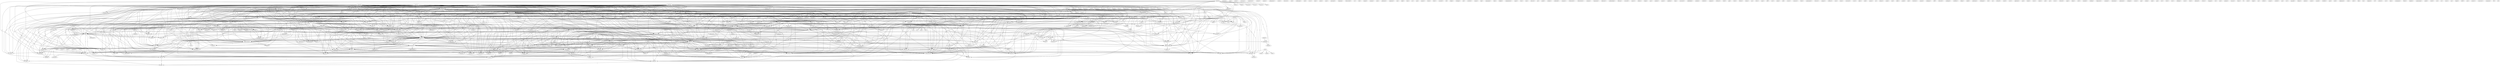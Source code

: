 digraph G {
  brief [ label="brief(1)" ];
  information [ label="information(28)" ];
  breast [ label="breast(29)" ];
  cancer [ label="cancer(76)" ];
  test [ label="test(9)" ];
  go [ label="go(2)" ];
  risk [ label="risk(5)" ];
  introduction [ label="introduction(1)" ];
  chemotherapy [ label="chemotherapy(3)" ];
  mammogram [ label="mammogram(2)" ];
  needs [ label="needs(1)" ];
  insurance [ label="insurance(1)" ];
  utero [ label="utero(1)" ];
  hicnet [ label="hicnet(3)" ];
  response [ label="response(2)" ];
  choose [ label="choose(3)" ];
  provides [ label="provides(9)" ];
  ability [ label="ability(1)" ];
  vaccine [ label="vaccine(1)" ];
  education [ label="education(10)" ];
  child [ label="child(9)" ];
  public [ label="public(1)" ];
  meet [ label="meet(1)" ];
  meeting [ label="meeting(1)" ];
  drug [ label="drug(14)" ];
  usage [ label="usage(2)" ];
  way [ label="way(2)" ];
  de [ label="de(1)" ];
  type [ label="type(1)" ];
  bulk [ label="bulk(1)" ];
  side [ label="side(5)" ];
  et [ label="et(2)" ];
  offers [ label="offers(2)" ];
  facilitate [ label="facilitate(1)" ];
  body [ label="body(3)" ];
  treat [ label="treat(2)" ];
  tests [ label="tests(1)" ];
  advice [ label="advice(3)" ];
  accompany [ label="accompany(1)" ];
  al [ label="al(3)" ];
  mother [ label="mother(2)" ];
  patient [ label="patient(14)" ];
  follow [ label="follow(2)" ];
  preparation [ label="preparation(1)" ];
  occur [ label="occur(1)" ];
  makes [ label="makes(1)" ];
  couple [ label="couple(1)" ];
  provide [ label="provide(1)" ];
  describes [ label="describes(11)" ];
  prevent [ label="prevent(1)" ];
  review [ label="review(1)" ];
  copy [ label="copy(1)" ];
  record [ label="record(1)" ];
  agreement [ label="agreement(3)" ];
  fact [ label="fact(4)" ];
  transmission [ label="transmission(10)" ];
  service [ label="service(4)" ];
  reports [ label="reports(1)" ];
  checklist [ label="checklist(1)" ];
  write [ label="write(2)" ];
  protein [ label="protein(1)" ];
  awareness [ label="awareness(1)" ];
  style [ label="style(2)" ];
  treatment [ label="treatment(21)" ];
  support [ label="support(2)" ];
  includes [ label="includes(8)" ];
  nutrition [ label="nutrition(5)" ];
  reproduction [ label="reproduction(1)" ];
  volume [ label="volume(14)" ];
  number [ label="number(14)" ];
  institute [ label="institute(7)" ];
  booklet [ label="booklet(28)" ];
  specialized [ label="specialized(1)" ];
  director [ label="director(1)" ];
  subfile [ label="subfile(1)" ];
  accelerate [ label="accelerate(1)" ];
  division [ label="division(1)" ];
  industry [ label="industry(1)" ];
  take [ label="take(1)" ];
  step [ label="step(2)" ];
  flow [ label="flow(1)" ];
  discovery [ label="discovery(1)" ];
  distribution [ label="distribution(2)" ];
  journal [ label="journal(6)" ];
  product [ label="product(2)" ];
  see [ label="see(1)" ];
  someone [ label="someone(1)" ];
  study [ label="study(4)" ];
  evidence [ label="evidence(3)" ];
  infection [ label="infection(12)" ];
  appeared [ label="appeared(1)" ];
  case [ label="case(4)" ];
  reported [ label="reported(1)" ];
  transfusion [ label="transfusion(2)" ];
  name [ label="name(1)" ];
  result [ label="result(2)" ];
  blood [ label="blood(1)" ];
  utility [ label="utility(1)" ];
  analysis [ label="analysis(1)" ];
  importance [ label="importance(7)" ];
  exams [ label="exams(1)" ];
  eat [ label="eat(1)" ];
  detect [ label="detect(2)" ];
  doctor [ label="doctor(3)" ];
  detection [ label="detection(7)" ];
  exam [ label="exam(2)" ];
  encourage [ label="encourage(1)" ];
  mammography [ label="mammography(9)" ];
  self [ label="self(16)" ];
  pathogenesis [ label="pathogenesis(1)" ];
  metodo [ label="metodo(1)" ];
  radiation [ label="radiation(4)" ];
  examines [ label="examines(1)" ];
  arise [ label="arise(1)" ];
  answer [ label="answer(1)" ];
  part [ label="part(3)" ];
  contains [ label="contains(4)" ];
  question [ label="question(1)" ];
  biopsy [ label="biopsy(1)" ];
  concise [ label="concise(1)" ];
  control [ label="control(6)" ];
  discusses [ label="discusses(6)" ];
  research [ label="research(9)" ];
  surgery [ label="surgery(5)" ];
  color [ label="color(1)" ];
  system [ label="system(4)" ];
  dietary [ label="dietary(1)" ];
  help [ label="help(7)" ];
  sibling [ label="sibling(1)" ];
  significance [ label="significance(1)" ];
  return [ label="return(1)" ];
  pain [ label="pain(2)" ];
  help [ label="help(3)" ];
  explains [ label="explains(6)" ];
  level [ label="level(1)" ];
  assist [ label="assist(2)" ];
  childhood [ label="childhood(1)" ];
  employment [ label="employment(1)" ];
  summarizes [ label="summarizes(1)" ];
  therapy [ label="therapy(5)" ];
  parent [ label="parent(2)" ];
  smoking [ label="smoking(3)" ];
  cessation [ label="cessation(2)" ];
  speaking [ label="speaking(1)" ];
  school [ label="school(4)" ];
  family [ label="family(5)" ];
  woman [ label="woman(1)" ];
  survivor [ label="survivor(1)" ];
  illness [ label="illness(1)" ];
  overview [ label="overview(3)" ];
  health [ label="health(18)" ];
  procedure [ label="procedure(2)" ];
  recurrence [ label="recurrence(1)" ];
  addresses [ label="addresses(3)" ];
  terminal [ label="terminal(1)" ];
  presents [ label="presents(3)" ];
  fotonovela [ label="fotonovela(1)" ];
  guide [ label="guide(8)" ];
  flyer [ label="flyer(2)" ];
  poster [ label="poster(2)" ];
  toda [ label="toda(1)" ];
  radioterapia [ label="radioterapia(1)" ];
  seek [ label="seek(1)" ];
  recurs [ label="recurs(1)" ];
  predictor [ label="predictor(1)" ];
  glaxo [ label="glaxo(1)" ];
  total [ label="total(5)" ];
  context [ label="context(1)" ];
  diet [ label="diet(2)" ];
  surgeon [ label="surgeon(13)" ];
  practice [ label="practice(1)" ];
  provided [ label="provided(1)" ];
  failed [ label="failed(1)" ];
  withdrew [ label="withdrew(1)" ];
  operating [ label="operating(1)" ];
  adheres [ label="adheres(1)" ];
  execution [ label="execution(1)" ];
  chose [ label="chose(1)" ];
  year [ label="year(5)" ];
  person [ label="person(5)" ];
  period [ label="period(2)" ];
  status [ label="status(1)" ];
  adhere [ label="adhere(1)" ];
  planning [ label="planning(1)" ];
  testing [ label="testing(4)" ];
  percent [ label="percent(13)" ];
  participant [ label="participant(1)" ];
  iga [ label="iga(1)" ];
  lack [ label="lack(1)" ];
  post [ label="post(3)" ];
  protect [ label="protect(1)" ];
  partum [ label="partum(3)" ];
  breastmilk [ label="breastmilk(6)" ];
  blot [ label="blot(1)" ];
  persistence [ label="persistence(1)" ];
  survived [ label="survived(1)" ];
  milk [ label="milk(4)" ];
  secretory [ label="secretory(1)" ];
  removal [ label="removal(1)" ];
  pauley [ label="pauley(1)" ];
  proxy [ label="proxy(1)" ];
  integration [ label="integration(1)" ];
  obtain [ label="obtain(2)" ];
  perform [ label="perform(2)" ];
  state [ label="state(1)" ];
  screening [ label="screening(1)" ];
  include [ label="include(1)" ];
  oncology [ label="oncology(3)" ];
  chart [ label="chart(1)" ];
  process [ label="process(2)" ];
  collaboration [ label="collaboration(6)" ];
  workstation [ label="workstation(2)" ];
  base [ label="base(1)" ];
  promotion [ label="promotion(2)" ];
  future [ label="future(2)" ];
  source [ label="source(1)" ];
  knowledge [ label="knowledge(3)" ];
  create [ label="create(1)" ];
  availability [ label="availability(1)" ];
  examination [ label="examination(7)" ];
  checkup [ label="checkup(1)" ];
  access [ label="access(2)" ];
  database [ label="database(5)" ];
  find [ label="find(1)" ];
  department [ label="department(2)" ];
  routine [ label="routine(1)" ];
  care [ label="care(6)" ];
  management [ label="management(2)" ];
  followed [ label="followed(1)" ];
  reason [ label="reason(1)" ];
  participate [ label="participate(1)" ];
  beginning [ label="beginning(1)" ];
  demonstrated [ label="demonstrated(1)" ];
  cut [ label="cut(1)" ];
  video [ label="video(1)" ];
  news [ label="news(4)" ];
  development [ label="development(4)" ];
  lead [ label="lead(1)" ];
  reduce [ label="reduce(1)" ];
  resistance [ label="resistance(3)" ];
  page [ label="page(14)" ];
  hopes [ label="hopes(1)" ];
  inc [ label="inc(7)" ];
  addition [ label="addition(2)" ];
  co [ label="co(1)" ];
  respond [ label="respond(1)" ];
  program [ label="program(1)" ];
  astra [ label="astra(1)" ];
  publication [ label="publication(1)" ];
  experience [ label="experience(1)" ];
  stay [ label="stay(1)" ];
  depth [ label="depth(1)" ];
  scolnick [ label="scolnick(4)" ];
  come [ label="come(1)" ];
  arranged [ label="arranged(1)" ];
  took [ label="took(1)" ];
  led [ label="led(1)" ];
  effort [ label="effort(1)" ];
  president [ label="president(2)" ];
  basis [ label="basis(1)" ];
  env [ label="env(1)" ];
  guia [ label="guia(1)" ];
  inquirer [ label="inquirer(1)" ];
  smoke [ label="smoke(1)" ];
  suggests [ label="suggests(2)" ];
  stop [ label="stop(1)" ];
  suggest [ label="suggest(1)" ];
  schedule [ label="schedule(1)" ];
  horton [ label="horton(1)" ];
  habito [ label="habito(1)" ];
  contacted [ label="contacted(1)" ];
  company [ label="company(2)" ];
  ask [ label="ask(3)" ];
  wb [ label="wb(2)" ];
  college [ label="college(1)" ];
  notification [ label="notification(2)" ];
  confidentiality [ label="confidentiality(1)" ];
  activity [ label="activity(1)" ];
  counseling [ label="counseling(1)" ];
  edward [ label="edward(1)" ];
  videotape [ label="videotape(1)" ];
  locate [ label="locate(1)" ];
  english [ label="english(2)" ];
  hospital [ label="hospital(6)" ];
  stat [ label="stat(2)" ];
  com [ label="com(2)" ];
  end [ label="end(1)" ];
  concludes [ label="concludes(1)" ];
  smoke [ label="smoke(1)" ];
  enzyme [ label="enzyme(1)" ];
  virus [ label="virus(1)" ];
  dept [ label="dept(1)" ];
  mamograma [ label="mamograma(1)" ];
  determine [ label="determine(1)" ];
  today [ label="today(1)" ];
  hodgkin [ label="hodgkin(2)" ];
  transplantation [ label="transplantation(1)" ];
  impact [ label="impact(1)" ];
  death [ label="death(2)" ];
  brain [ label="brain(1)" ];
  el [ label="el(7)" ];
  favor [ label="favor(1)" ];
  por [ label="por(2)" ];
  llame [ label="llame(1)" ];
  room [ label="room(1)" ];
  gathered [ label="gathered(1)" ];
  combination [ label="combination(4)" ];
  hasten [ label="hasten(1)" ];
  endorsement [ label="endorsement(1)" ];
  decide [ label="decide(1)" ];
  fight [ label="fight(1)" ];
  organization [ label="organization(1)" ];
  stage [ label="stage(1)" ];
  constitute [ label="constitute(1)" ];
  seleccion [ label="seleccion(1)" ];
  pol [ label="pol(1)" ];
  progression [ label="progression(1)" ];
  abate [ label="abate(1)" ];
  decline [ label="decline(1)" ];
  cell [ label="cell(2)" ];
  know [ label="know(5)" ];
  count [ label="count(2)" ];
  spread [ label="spread(1)" ];
  mastectomy [ label="mastectomy(2)" ];
  esterhay [ label="esterhay(1)" ];
  understand [ label="understand(1)" ];
  computer [ label="computer(1)" ];
  fax [ label="fax(2)" ];
  tpy [ label="tpy(2)" ];
  usa [ label="usa(2)" ];
  request [ label="request(1)" ];
  az [ label="az(1)" ];
  request [ label="request(1)" ];
  ax [ label="ax(1)" ];
  videocassette [ label="videocassette(1)" ];
  administration [ label="administration(1)" ];
  summary [ label="summary(1)" ];
  pap [ label="pap(10)" ];
  pamphlet [ label="pamphlet(8)" ];
  brochure [ label="brochure(8)" ];
  exercise [ label="exercise(1)" ];
  read [ label="read(1)" ];
  bilingual [ label="bilingual(2)" ];
  tells [ label="tells(3)" ];
  gives [ label="gives(3)" ];
  lumpectomy [ label="lumpectomy(1)" ];
  delivery [ label="delivery(1)" ];
  expense [ label="expense(1)" ];
  share [ label="share(3)" ];
  swap [ label="swap(1)" ];
  announced [ label="announced(1)" ];
  move [ label="move(2)" ];
  laboratory [ label="laboratory(1)" ];
  understanding [ label="understanding(1)" ];
  quit [ label="quit(1)" ];
  variety [ label="variety(1)" ];
  age [ label="age(3)" ];
  smoker [ label="smoker(1)" ];
  hiv [ label="hiv(41)" ];
  von [ label="von(2)" ];
  concentration [ label="concentration(1)" ];
  acknowledge [ label="acknowledge(1)" ];
  halt [ label="halt(1)" ];
  progress [ label="progress(1)" ];
  mark [ label="mark(1)" ];
  disease [ label="disease(7)" ];
  evolve [ label="evolve(1)" ];
  duty [ label="duty(1)" ];
  efficacy [ label="efficacy(1)" ];
  assay [ label="assay(3)" ];
  deficiency [ label="deficiency(1)" ];
  develop [ label="develop(2)" ];
  resulted [ label="resulted(1)" ];
  cooperation [ label="cooperation(1)" ];
  exposure [ label="exposure(2)" ];
  indicate [ label="indicate(1)" ];
  identified [ label="identified(1)" ];
  seemed [ label="seemed(1)" ];
  contracted [ label="contracted(1)" ];
  presence [ label="presence(2)" ];
  time [ label="time(3)" ];
  search [ label="search(1)" ];
  columnist [ label="columnist(1)" ];
  mutation [ label="mutation(1)" ];
  writes [ label="writes(2)" ];
  turn [ label="turn(1)" ];
  followup [ label="followup(1)" ];
  accounted [ label="accounted(1)" ];
  marrow [ label="marrow(1)" ];
  igm [ label="igm(6)" ];
  address [ label="address(1)" ];
  change [ label="change(1)" ];
  rwanda [ label="rwanda(1)" ];
  lists [ label="lists(2)" ];
  tobacco [ label="tobacco(1)" ];
  targets [ label="targets(2)" ];
  facility [ label="facility(3)" ];
  quality [ label="quality(2)" ];
  coverage [ label="coverage(1)" ];
  diagnosis [ label="diagnosis(4)" ];
  gina [ label="gina(1)" ];
  guidance [ label="guidance(1)" ];
  grant [ label="grant(1)" ];
  project [ label="project(1)" ];
  relation [ label="relation(1)" ];
  present [ label="present(2)" ];
  image [ label="image(1)" ];
  ingelheim [ label="ingelheim(1)" ];
  discuss [ label="discuss(1)" ];
  thing [ label="thing(1)" ];
  association [ label="association(2)" ];
  philadelphia [ label="philadelphia(1)" ];
  myeloma [ label="myeloma(1)" ];
  minute [ label="minute(2)" ];
  handbook [ label="handbook(1)" ];
  magazine [ label="magazine(1)" ];
  baltimore [ label="baltimore(1)" ];
  daniel [ label="daniel(1)" ];
  park [ label="park(1)" ];
  violate [ label="violate(1)" ];
  lifetime [ label="lifetime(2)" ];
  rahway [ label="rahway(1)" ];
  officer [ label="officer(2)" ];
  book [ label="book(3)" ];
  con [ label="con(1)" ];
  dr [ label="dr(4)" ];
  allows [ label="allows(1)" ];
  mujer [ label="mujer(1)" ];
  staff [ label="staff(1)" ];
  overt [ label="overt(1)" ];
  merck [ label="merck(5)" ];
  spoke [ label="spoke(1)" ];
  advocacy [ label="advocacy(1)" ];
  means [ label="means(1)" ];
  wall [ label="wall(1)" ];
  venture [ label="venture(1)" ];
  commerce [ label="commerce(1)" ];
  kolata [ label="kolata(1)" ];
  questionnaire [ label="questionnaire(1)" ];
  francisco [ label="francisco(1)" ];
  category [ label="category(1)" ];
  california [ label="california(1)" ];
  story [ label="story(1)" ];
  larynx [ label="larynx(1)" ];
  convention [ label="convention(2)" ];
  course [ label="course(1)" ];
  pfizer [ label="pfizer(1)" ];
  salud [ label="salud(1)" ];
  md [ label="md(1)" ];
  university [ label="university(3)" ];
  january [ label="january(1)" ];
  air [ label="air(1)" ];
  absence [ label="absence(1)" ];
  kit [ label="kit(4)" ];
  melanoma [ label="melanoma(2)" ];
  syntex [ label="syntex(1)" ];
  participation [ label="participation(1)" ];
  un [ label="un(3)" ];
  especialista [ label="especialista(1)" ];
  informacion [ label="informacion(1)" ];
  reyn [ label="reyn(2)" ];
  safety [ label="safety(1)" ];
  experiences [ label="experiences(1)" ];
  glossary [ label="glossary(1)" ];
  attendance [ label="attendance(1)" ];
  user [ label="user(3)" ];
  contact [ label="contact(1)" ];
  prueba [ label="prueba(2)" ];
  helps [ label="helps(1)" ];
  john [ label="john(2)" ];
  foundation [ label="foundation(1)" ];
  genome [ label="genome(1)" ];
  esophagus [ label="esophagus(1)" ];
  stuff [ label="stuff(1)" ];
  dartmouth [ label="dartmouth(1)" ];
  states [ label="states(2)" ];
  undergone [ label="undergone(1)" ];
  colon [ label="colon(2)" ];
  guia [ label="guia(1)" ];
  smithkline [ label="smithkline(1)" ];
  allergy [ label="allergy(1)" ];
  rashad [ label="rashad(1)" ];
  petersburg [ label="petersburg(1)" ];
  boehringer [ label="boehringer(1)" ];
  skin [ label="skin(1)" ];
  rm [ label="rm(1)" ];
  advanced [ label="advanced(1)" ];
  animal [ label="animal(1)" ];
  cervix [ label="cervix(1)" ];
  application [ label="application(1)" ];
  pont [ label="pont(1)" ];
  cdc [ label="cdc(2)" ];
  branch [ label="branch(1)" ];
  nature [ label="nature(1)" ];
  subject [ label="subject(1)" ];
  york [ label="york(1)" ];
  recovery [ label="recovery(1)" ];
  expect [ label="expect(2)" ];
  que [ label="que(1)" ];
  serves [ label="serves(1)" ];
  hitchcock [ label="hitchcock(1)" ];
  sigma [ label="sigma(1)" ];
  kidney [ label="kidney(1)" ];
  cuello [ label="cuello(1)" ];
  maryland [ label="maryland(1)" ];
  building [ label="building(1)" ];
  diagnosticar [ label="diagnosticar(1)" ];
  oncologist [ label="oncologist(1)" ];
  hematology [ label="hematology(1)" ];
  polymerase [ label="polymerase(1)" ];
  center [ label="center(3)" ];
  lung [ label="lung(2)" ];
  exchange [ label="exchange(1)" ];
  reaction [ label="reaction(1)" ];
  gag [ label="gag(1)" ];
  nothing [ label="nothing(1)" ];
  sophistication [ label="sophistication(1)" ];
  azt [ label="azt(6)" ];
  placebo [ label="placebo(1)" ];
  report [ label="report(2)" ];
  saber [ label="saber(1)" ];
  jane [ label="jane(1)" ];
  text [ label="text(1)" ];
  day [ label="day(2)" ];
  sought [ label="sought(1)" ];
  chain [ label="chain(1)" ];
  month [ label="month(1)" ];
  lancet [ label="lancet(3)" ];
  iga [ label="iga(3)" ];
  office [ label="office(1)" ];
  robert [ label="robert(1)" ];
  testis [ label="testis(1)" ];
  challenge [ label="challenge(1)" ];
  contra [ label="contra(1)" ];
  bitnet [ label="bitnet(1)" ];
  addressed [ label="addressed(1)" ];
  informs [ label="informs(1)" ];
  cancerlit [ label="cancerlit(2)" ];
  language [ label="language(1)" ];
  vhs [ label="vhs(1)" ];
  inter [ label="inter(1)" ];
  paciente [ label="paciente(1)" ];
  resource [ label="resource(1)" ];
  library [ label="library(1)" ];
  fl [ label="fl(1)" ];
  street [ label="street(2)" ];
  hagalo [ label="hagalo(1)" ];
  use [ label="use(1)" ];
  medline [ label="medline(1)" ];
  concept [ label="concept(1)" ];
  cookbook [ label="cookbook(1)" ];
  chid [ label="chid(3)" ];
  check [ label="check(1)" ];
  newsletter [ label="newsletter(14)" ];
  non [ label="non(1)" ];
  nevi [ label="nevi(1)" ];
  series [ label="series(3)" ];
  copyright [ label="copyright(1)" ];
  lebanon [ label="lebanon(1)" ];
  april [ label="april(3)" ];
  phylicia [ label="phylicia(1)" ];
  rectum [ label="rectum(1)" ];
  society [ label="society(1)" ];
  prevention [ label="prevention(5)" ];
  van [ label="van(2)" ];
  asuacad [ label="asuacad(1)" ];
  identifies [ label="identifies(1)" ];
  para [ label="para(4)" ];
  roche [ label="roche(1)" ];
  bone [ label="bone(2)" ];
  philippe [ label="philippe(1)" ];
  explanation [ label="explanation(4)" ];
  works [ label="works(1)" ];
  amfar [ label="amfar(1)" ];
  bldg [ label="bldg(1)" ];
  hoy [ label="hoy(1)" ];
  emphasis [ label="emphasis(4)" ];
  vol [ label="vol(5)" ];
  medicine [ label="medicine(1)" ];
  save [ label="save(1)" ];
  dejar [ label="dejar(1)" ];
  investigation [ label="investigation(1)" ];
  fidonet [ label="fidonet(1)" ];
  clearinghouse [ label="clearinghouse(2)" ];
  kingdom [ label="kingdom(1)" ];
  spanish [ label="spanish(2)" ];
  quimioterapia [ label="quimioterapia(1)" ];
  packet [ label="packet(1)" ];
  richard [ label="richard(1)" ];
  cost [ label="cost(1)" ];
  april [ label="april(3)" ];
  act [ label="act(1)" ];
  uterus [ label="uterus(1)" ];
  san [ label="san(1)" ];
  igg [ label="igg(3)" ];
  hagase [ label="hagase(2)" ];
  dodell [ label="dodell(1)" ];
  june [ label="june(1)" ];
  amateur [ label="amateur(1)" ];
  commission [ label="commission(1)" ];
  respuestas [ label="respuestas(1)" ];
  life [ label="life(1)" ];
  cd [ label="cd(3)" ];
  brief -> information [ label="2" ];
  brief -> breast [ label="1" ];
  brief -> cancer [ label="2" ];
  brief -> test [ label="1" ];
  brief -> go [ label="1" ];
  brief -> risk [ label="1" ];
  brief -> introduction [ label="1" ];
  brief -> chemotherapy [ label="1" ];
  brief -> mammogram [ label="1" ];
  brief -> needs [ label="1" ];
  hicnet -> response [ label="1" ];
  hicnet -> choose [ label="1" ];
  hicnet -> provides [ label="1" ];
  hicnet -> ability [ label="1" ];
  hicnet -> vaccine [ label="1" ];
  hicnet -> education [ label="1" ];
  hicnet -> child [ label="1" ];
  hicnet -> public [ label="1" ];
  hicnet -> meet [ label="1" ];
  hicnet -> information [ label="2" ];
  hicnet -> meeting [ label="1" ];
  hicnet -> drug [ label="1" ];
  hicnet -> usage [ label="1" ];
  hicnet -> breast [ label="1" ];
  hicnet -> way [ label="1" ];
  hicnet -> de [ label="1" ];
  hicnet -> type [ label="1" ];
  hicnet -> bulk [ label="1" ];
  hicnet -> side [ label="2" ];
  hicnet -> et [ label="2" ];
  hicnet -> offers [ label="1" ];
  hicnet -> facilitate [ label="1" ];
  hicnet -> body [ label="1" ];
  hicnet -> treat [ label="1" ];
  hicnet -> tests [ label="1" ];
  hicnet -> advice [ label="1" ];
  hicnet -> accompany [ label="1" ];
  hicnet -> cancer [ label="3" ];
  hicnet -> al [ label="2" ];
  hicnet -> mother [ label="1" ];
  hicnet -> patient [ label="1" ];
  hicnet -> follow [ label="1" ];
  hicnet -> preparation [ label="1" ];
  hicnet -> occur [ label="1" ];
  hicnet -> makes [ label="1" ];
  hicnet -> couple [ label="1" ];
  hicnet -> provide [ label="1" ];
  hicnet -> describes [ label="1" ];
  hicnet -> prevent [ label="1" ];
  hicnet -> review [ label="1" ];
  hicnet -> copy [ label="1" ];
  hicnet -> record [ label="1" ];
  hicnet -> agreement [ label="1" ];
  hicnet -> fact [ label="1" ];
  hicnet -> transmission [ label="1" ];
  hicnet -> service [ label="1" ];
  hicnet -> reports [ label="1" ];
  hicnet -> checklist [ label="1" ];
  hicnet -> write [ label="1" ];
  style -> treatment [ label="1" ];
  style -> information [ label="1" ];
  style -> support [ label="1" ];
  style -> includes [ label="1" ];
  style -> cancer [ label="1" ];
  style -> nutrition [ label="1" ];
  style -> provide [ label="1" ];
  volume -> response [ label="1" ];
  volume -> choose [ label="1" ];
  volume -> provides [ label="1" ];
  volume -> ability [ label="1" ];
  volume -> vaccine [ label="1" ];
  volume -> education [ label="1" ];
  volume -> child [ label="1" ];
  volume -> public [ label="1" ];
  volume -> meet [ label="1" ];
  volume -> information [ label="2" ];
  volume -> meeting [ label="1" ];
  volume -> drug [ label="1" ];
  volume -> usage [ label="1" ];
  volume -> breast [ label="1" ];
  volume -> way [ label="1" ];
  volume -> de [ label="1" ];
  volume -> type [ label="1" ];
  volume -> bulk [ label="1" ];
  volume -> side [ label="2" ];
  volume -> et [ label="2" ];
  volume -> offers [ label="1" ];
  volume -> facilitate [ label="1" ];
  volume -> body [ label="1" ];
  volume -> treat [ label="1" ];
  volume -> tests [ label="1" ];
  volume -> advice [ label="1" ];
  volume -> accompany [ label="1" ];
  volume -> cancer [ label="3" ];
  volume -> al [ label="2" ];
  volume -> mother [ label="1" ];
  volume -> patient [ label="1" ];
  volume -> follow [ label="1" ];
  volume -> preparation [ label="1" ];
  volume -> occur [ label="1" ];
  volume -> makes [ label="1" ];
  volume -> couple [ label="1" ];
  volume -> provide [ label="1" ];
  volume -> describes [ label="1" ];
  volume -> prevent [ label="1" ];
  volume -> review [ label="1" ];
  volume -> copy [ label="1" ];
  volume -> record [ label="1" ];
  volume -> agreement [ label="1" ];
  volume -> fact [ label="1" ];
  volume -> transmission [ label="1" ];
  volume -> service [ label="1" ];
  volume -> reports [ label="1" ];
  volume -> checklist [ label="1" ];
  volume -> write [ label="1" ];
  number -> response [ label="1" ];
  number -> choose [ label="1" ];
  number -> provides [ label="1" ];
  number -> ability [ label="1" ];
  number -> vaccine [ label="1" ];
  number -> education [ label="1" ];
  number -> child [ label="1" ];
  number -> public [ label="1" ];
  number -> meet [ label="1" ];
  number -> information [ label="2" ];
  number -> meeting [ label="1" ];
  number -> drug [ label="1" ];
  number -> usage [ label="1" ];
  number -> breast [ label="1" ];
  number -> way [ label="1" ];
  number -> de [ label="1" ];
  number -> type [ label="1" ];
  number -> bulk [ label="1" ];
  number -> side [ label="2" ];
  number -> et [ label="2" ];
  number -> offers [ label="1" ];
  number -> facilitate [ label="1" ];
  number -> body [ label="1" ];
  number -> treat [ label="1" ];
  number -> tests [ label="1" ];
  number -> advice [ label="1" ];
  number -> accompany [ label="1" ];
  number -> cancer [ label="3" ];
  number -> al [ label="2" ];
  number -> mother [ label="1" ];
  number -> patient [ label="1" ];
  number -> follow [ label="1" ];
  number -> preparation [ label="1" ];
  number -> occur [ label="1" ];
  number -> makes [ label="1" ];
  number -> couple [ label="1" ];
  number -> provide [ label="1" ];
  number -> describes [ label="1" ];
  number -> prevent [ label="1" ];
  number -> review [ label="1" ];
  number -> copy [ label="1" ];
  number -> record [ label="1" ];
  number -> agreement [ label="1" ];
  number -> fact [ label="1" ];
  number -> transmission [ label="1" ];
  number -> service [ label="1" ];
  number -> reports [ label="1" ];
  number -> checklist [ label="1" ];
  number -> write [ label="1" ];
  institute -> booklet [ label="1" ];
  institute -> specialized [ label="1" ];
  institute -> director [ label="1" ];
  institute -> subfile [ label="1" ];
  institute -> accelerate [ label="1" ];
  institute -> information [ label="1" ];
  institute -> division [ label="1" ];
  institute -> industry [ label="1" ];
  institute -> take [ label="1" ];
  institute -> step [ label="1" ];
  institute -> flow [ label="1" ];
  institute -> discovery [ label="1" ];
  institute -> describes [ label="1" ];
  institute -> distribution [ label="2" ];
  institute -> journal [ label="1" ];
  institute -> fact [ label="2" ];
  institute -> service [ label="1" ];
  institute -> product [ label="1" ];
  institute -> see [ label="1" ];
  study -> evidence [ label="1" ];
  study -> treatment [ label="1" ];
  study -> infection [ label="1" ];
  study -> appeared [ label="1" ];
  study -> patient [ label="2" ];
  study -> case [ label="2" ];
  study -> reported [ label="1" ];
  study -> transfusion [ label="1" ];
  study -> name [ label="1" ];
  study -> result [ label="1" ];
  study -> blood [ label="1" ];
  study -> utility [ label="1" ];
  importance -> exams [ label="1" ];
  importance -> treatment [ label="1" ];
  importance -> eat [ label="1" ];
  importance -> child [ label="1" ];
  importance -> detect [ label="1" ];
  importance -> breast [ label="5" ];
  importance -> side [ label="1" ];
  importance -> doctor [ label="2" ];
  importance -> cancer [ label="6" ];
  importance -> test [ label="1" ];
  importance -> nutrition [ label="1" ];
  importance -> detection [ label="3" ];
  importance -> exam [ label="1" ];
  importance -> encourage [ label="1" ];
  importance -> mammography [ label="1" ];
  importance -> self [ label="2" ];
  booklet -> specialized [ label="1" ];
  booklet -> provides [ label="1" ];
  booklet -> radiation [ label="2" ];
  booklet -> examines [ label="1" ];
  booklet -> arise [ label="1" ];
  booklet -> treatment [ label="4" ];
  booklet -> answer [ label="1" ];
  booklet -> eat [ label="1" ];
  booklet -> child [ label="3" ];
  booklet -> detect [ label="1" ];
  booklet -> part [ label="1" ];
  booklet -> public [ label="1" ];
  booklet -> contains [ label="1" ];
  booklet -> information [ label="3" ];
  booklet -> breast [ label="3" ];
  booklet -> question [ label="1" ];
  booklet -> biopsy [ label="2" ];
  booklet -> side [ label="2" ];
  booklet -> concise [ label="1" ];
  booklet -> control [ label="1" ];
  booklet -> discusses [ label="3" ];
  booklet -> research [ label="1" ];
  booklet -> doctor [ label="1" ];
  booklet -> surgery [ label="2" ];
  booklet -> color [ label="2" ];
  booklet -> system [ label="1" ];
  booklet -> tests [ label="1" ];
  booklet -> dietary [ label="1" ];
  booklet -> support [ label="1" ];
  booklet -> help [ label="2" ];
  booklet -> sibling [ label="1" ];
  booklet -> includes [ label="1" ];
  booklet -> significance [ label="1" ];
  booklet -> cancer [ label="10" ];
  booklet -> test [ label="1" ];
  booklet -> return [ label="1" ];
  booklet -> pain [ label="1" ];
  booklet -> nutrition [ label="2" ];
  booklet -> patient [ label="1" ];
  booklet -> help [ label="2" ];
  booklet -> explains [ label="2" ];
  booklet -> level [ label="1" ];
  booklet -> exam [ label="1" ];
  booklet -> provide [ label="1" ];
  booklet -> describes [ label="1" ];
  booklet -> assist [ label="1" ];
  booklet -> encourage [ label="1" ];
  booklet -> chemotherapy [ label="1" ];
  booklet -> childhood [ label="1" ];
  booklet -> employment [ label="1" ];
  booklet -> summarizes [ label="1" ];
  booklet -> journal [ label="1" ];
  booklet -> therapy [ label="2" ];
  booklet -> parent [ label="2" ];
  booklet -> smoking [ label="2" ];
  booklet -> mammography [ label="1" ];
  booklet -> cessation [ label="2" ];
  booklet -> speaking [ label="2" ];
  booklet -> self [ label="3" ];
  booklet -> school [ label="1" ];
  booklet -> family [ label="1" ];
  booklet -> woman [ label="1" ];
  booklet -> service [ label="1" ];
  booklet -> write [ label="1" ];
  booklet -> survivor [ label="1" ];
  booklet -> illness [ label="1" ];
  booklet -> overview [ label="2" ];
  booklet -> health [ label="1" ];
  booklet -> product [ label="1" ];
  booklet -> procedure [ label="1" ];
  booklet -> recurrence [ label="1" ];
  booklet -> addresses [ label="5" ];
  booklet -> needs [ label="1" ];
  booklet -> terminal [ label="1" ];
  booklet -> presents [ label="2" ];
  guide -> flyer [ label="1" ];
  guide -> mammography [ label="1" ];
  guide -> poster [ label="1" ];
  response -> child [ label="1" ];
  response -> de [ label="1" ];
  response -> type [ label="1" ];
  response -> infection [ label="1" ];
  response -> et [ label="1" ];
  response -> body [ label="1" ];
  response -> al [ label="1" ];
  response -> mother [ label="1" ];
  response -> prevent [ label="1" ];
  response -> transmission [ label="1" ];
  response -> write [ label="1" ];
  response -> predictor [ label="1" ];
  choose -> drug [ label="1" ];
  choose -> way [ label="1" ];
  choose -> total [ label="2" ];
  choose -> context [ label="2" ];
  choose -> diet [ label="2" ];
  choose -> health [ label="2" ];
  surgeon -> practice [ label="1" ];
  surgeon -> provided [ label="2" ];
  surgeon -> failed [ label="1" ];
  surgeon -> infection [ label="3" ];
  surgeon -> et [ label="2" ];
  surgeon -> control [ label="3" ];
  surgeon -> withdrew [ label="1" ];
  surgeon -> operating [ label="2" ];
  surgeon -> adheres [ label="2" ];
  surgeon -> execution [ label="1" ];
  surgeon -> chose [ label="1" ];
  surgeon -> year [ label="1" ];
  surgeon -> al [ label="2" ];
  surgeon -> patient [ label="3" ];
  surgeon -> person [ label="1" ];
  surgeon -> period [ label="1" ];
  surgeon -> status [ label="1" ];
  surgeon -> adhere [ label="1" ];
  surgeon -> planning [ label="1" ];
  surgeon -> testing [ label="1" ];
  surgeon -> percent [ label="1" ];
  surgeon -> write [ label="2" ];
  surgeon -> participant [ label="1" ];
  iga -> lack [ label="1" ];
  iga -> post [ label="1" ];
  iga -> protect [ label="1" ];
  iga -> infection [ label="1" ];
  iga -> partum [ label="1" ];
  iga -> breastmilk [ label="2" ];
  iga -> blot [ label="1" ];
  iga -> persistence [ label="1" ];
  iga -> survived [ label="1" ];
  iga -> risk [ label="1" ];
  iga -> transmission [ label="1" ];
  iga -> percent [ label="1" ];
  iga -> milk [ label="1" ];
  iga -> secretory [ label="1" ];
  iga -> removal [ label="1" ];
  provides -> education [ label="1" ];
  provides -> integration [ label="1" ];
  provides -> obtain [ label="1" ];
  provides -> perform [ label="1" ];
  provides -> information [ label="4" ];
  provides -> breast [ label="1" ];
  provides -> way [ label="1" ];
  provides -> system [ label="1" ];
  provides -> tests [ label="1" ];
  provides -> state [ label="1" ];
  provides -> dietary [ label="1" ];
  provides -> screening [ label="1" ];
  provides -> include [ label="1" ];
  provides -> cancer [ label="3" ];
  provides -> oncology [ label="1" ];
  provides -> patient [ label="1" ];
  provides -> follow [ label="1" ];
  provides -> chart [ label="1" ];
  provides -> occur [ label="1" ];
  provides -> process [ label="1" ];
  provides -> collaboration [ label="1" ];
  provides -> describes [ label="1" ];
  provides -> assist [ label="1" ];
  provides -> workstation [ label="1" ];
  provides -> base [ label="1" ];
  provides -> introduction [ label="1" ];
  provides -> chemotherapy [ label="1" ];
  provides -> journal [ label="1" ];
  provides -> promotion [ label="1" ];
  provides -> future [ label="1" ];
  provides -> mammography [ label="1" ];
  provides -> record [ label="1" ];
  provides -> self [ label="2" ];
  provides -> source [ label="1" ];
  provides -> knowledge [ label="1" ];
  provides -> reports [ label="1" ];
  provides -> checklist [ label="1" ];
  provides -> overview [ label="2" ];
  provides -> health [ label="1" ];
  provides -> create [ label="1" ];
  provides -> product [ label="1" ];
  provides -> availability [ label="1" ];
  provides -> examination [ label="2" ];
  provides -> checkup [ label="1" ];
  provides -> access [ label="1" ];
  provides -> database [ label="1" ];
  provides -> find [ label="1" ];
  department -> routine [ label="1" ];
  department -> advice [ label="1" ];
  department -> care [ label="1" ];
  department -> management [ label="1" ];
  department -> followed [ label="1" ];
  department -> reason [ label="1" ];
  department -> testing [ label="1" ];
  radiation -> treatment [ label="1" ];
  radiation -> cancer [ label="1" ];
  radiation -> process [ label="1" ];
  news -> development [ label="1" ];
  news -> public [ label="1" ];
  news -> lead [ label="1" ];
  news -> information [ label="1" ];
  news -> drug [ label="1" ];
  news -> reduce [ label="1" ];
  news -> resistance [ label="1" ];
  news -> makes [ label="1" ];
  news -> collaboration [ label="1" ];
  news -> page [ label="1" ];
  news -> service [ label="1" ];
  news -> hopes [ label="1" ];
  inc -> distribution [ label="2" ];
  inc -> fact [ label="2" ];
  inc -> addition [ label="4" ];
  inc -> co [ label="4" ];
  scolnick -> come [ label="1" ];
  scolnick -> meet [ label="1" ];
  scolnick -> meeting [ label="1" ];
  scolnick -> drug [ label="1" ];
  scolnick -> way [ label="1" ];
  scolnick -> facilitate [ label="1" ];
  scolnick -> year [ label="1" ];
  scolnick -> arranged [ label="1" ];
  scolnick -> couple [ label="1" ];
  scolnick -> took [ label="1" ];
  scolnick -> collaboration [ label="1" ];
  scolnick -> review [ label="1" ];
  scolnick -> led [ label="1" ];
  scolnick -> agreement [ label="1" ];
  scolnick -> effort [ label="1" ];
  scolnick -> president [ label="2" ];
  scolnick -> co [ label="1" ];
  smoke -> suggests [ label="1" ];
  smoke -> help [ label="1" ];
  smoke -> help [ label="1" ];
  smoke -> stop [ label="1" ];
  evidence -> failed [ label="1" ];
  evidence -> infection [ label="1" ];
  evidence -> control [ label="1" ];
  evidence -> chose [ label="1" ];
  evidence -> patient [ label="1" ];
  evidence -> person [ label="1" ];
  evidence -> adhere [ label="1" ];
  evidence -> suggest [ label="1" ];
  evidence -> transmission [ label="1" ];
  evidence -> percent [ label="1" ];
  flyer -> cancer [ label="1" ];
  flyer -> introduction [ label="1" ];
  flyer -> chemotherapy [ label="1" ];
  flyer -> mammography [ label="1" ];
  exams -> doctor [ label="2" ];
  exams -> schedule [ label="1" ];
  exams -> self [ label="2" ];
  development -> reduce [ label="1" ];
  development -> company [ label="2" ];
  development -> resistance [ label="1" ];
  development -> addition [ label="1" ];
  development -> co [ label="1" ];
  treatment -> eat [ label="1" ];
  treatment -> child [ label="1" ];
  treatment -> infection [ label="1" ];
  treatment -> ask [ label="1" ];
  treatment -> doctor [ label="1" ];
  treatment -> appeared [ label="2" ];
  treatment -> cancer [ label="2" ];
  treatment -> return [ label="1" ];
  treatment -> case [ label="2" ];
  treatment -> process [ label="2" ];
  treatment -> encourage [ label="1" ];
  notification -> confidentiality [ label="1" ];
  notification -> execution [ label="1" ];
  notification -> activity [ label="1" ];
  notification -> planning [ label="1" ];
  notification -> counseling [ label="1" ];
  notification -> participant [ label="1" ];
  post -> child [ label="1" ];
  post -> infection [ label="1" ];
  post -> breastmilk [ label="1" ];
  post -> percent [ label="1" ];
  edward -> come [ label="1" ];
  edward -> year [ label="1" ];
  edward -> arranged [ label="1" ];
  edward -> took [ label="1" ];
  edward -> collaboration [ label="1" ];
  edward -> led [ label="1" ];
  edward -> effort [ label="1" ];
  edward -> co [ label="1" ];
  education -> way [ label="1" ];
  education -> bulk [ label="1" ];
  education -> state [ label="1" ];
  education -> cancer [ label="2" ];
  education -> locate [ label="2" ];
  education -> copy [ label="1" ];
  education -> family [ label="2" ];
  english -> usage [ label="2" ];
  english -> side [ label="2" ];
  english -> treat [ label="2" ];
  english -> cancer [ label="2" ];
  english -> provide [ label="2" ];
  english -> fact [ label="2" ];
  child -> de [ label="1" ];
  child -> side [ label="1" ];
  child -> et [ label="1" ];
  child -> cancer [ label="3" ];
  child -> hospital [ label="1" ];
  child -> write [ label="1" ];
  detect -> breast [ label="1" ];
  detect -> infection [ label="1" ];
  detect -> doctor [ label="1" ];
  detect -> cancer [ label="1" ];
  detect -> exam [ label="1" ];
  detect -> mammography [ label="1" ];
  detect -> self [ label="1" ];
  part -> stat [ label="1" ];
  part -> research [ label="1" ];
  part -> cancer [ label="1" ];
  part -> com [ label="1" ];
  obtain -> write [ label="1" ];
  smoke -> suggests [ label="1" ];
  smoke -> help [ label="1" ];
  smoke -> help [ label="1" ];
  smoke -> stop [ label="1" ];
  perform -> virus [ label="1" ];
  perform -> risk [ label="1" ];
  perform -> self [ label="1" ];
  perform -> examination [ label="1" ];
  public -> service [ label="1" ];
  public -> database [ label="2" ];
  contains -> information [ label="3" ];
  contains -> side [ label="1" ];
  contains -> suggests [ label="1" ];
  contains -> help [ label="1" ];
  contains -> cancer [ label="2" ];
  contains -> test [ label="1" ];
  contains -> nutrition [ label="1" ];
  contains -> help [ label="1" ];
  contains -> encourage [ label="1" ];
  contains -> self [ label="2" ];
  contains -> health [ label="1" ];
  contains -> determine [ label="1" ];
  contains -> examination [ label="1" ];
  contains -> stop [ label="1" ];
  death -> percent [ label="1" ];
  el -> favor [ label="1" ];
  el -> por [ label="1" ];
  el -> cancer [ label="1" ];
  el -> llame [ label="1" ];
  information -> usage [ label="2" ];
  information -> gathered [ label="1" ];
  information -> breast [ label="2" ];
  information -> way [ label="1" ];
  information -> side [ label="1" ];
  information -> infection [ label="1" ];
  information -> research [ label="1" ];
  information -> surgery [ label="1" ];
  information -> combination [ label="1" ];
  information -> hasten [ label="1" ];
  information -> treat [ label="2" ];
  information -> system [ label="2" ];
  information -> state [ label="1" ];
  information -> support [ label="1" ];
  information -> help [ label="1" ];
  information -> include [ label="2" ];
  information -> cancer [ label="6" ];
  information -> test [ label="1" ];
  information -> oncology [ label="2" ];
  information -> nutrition [ label="1" ];
  information -> patient [ label="2" ];
  information -> flow [ label="1" ];
  information -> chart [ label="2" ];
  information -> help [ label="1" ];
  information -> process [ label="1" ];
  information -> go [ label="1" ];
  information -> discovery [ label="1" ];
  information -> risk [ label="1" ];
  information -> collaboration [ label="1" ];
  information -> describes [ label="1" ];
  information -> encourage [ label="1" ];
  information -> workstation [ label="2" ];
  information -> base [ label="2" ];
  information -> journal [ label="1" ];
  information -> promotion [ label="1" ];
  information -> endorsement [ label="1" ];
  information -> testing [ label="1" ];
  information -> self [ label="1" ];
  information -> mammogram [ label="1" ];
  information -> decide [ label="1" ];
  information -> knowledge [ label="2" ];
  information -> service [ label="2" ];
  information -> fight [ label="1" ];
  information -> write [ label="1" ];
  information -> health [ label="1" ];
  information -> organization [ label="1" ];
  information -> create [ label="2" ];
  information -> product [ label="1" ];
  information -> stage [ label="1" ];
  information -> examination [ label="1" ];
  information -> access [ label="2" ];
  information -> database [ label="2" ];
  information -> needs [ label="1" ];
  information -> constitute [ label="1" ];
  meeting -> review [ label="1" ];
  drug -> reduce [ label="1" ];
  drug -> way [ label="1" ];
  drug -> company [ label="1" ];
  drug -> infection [ label="2" ];
  drug -> progression [ label="1" ];
  drug -> resistance [ label="1" ];
  drug -> research [ label="1" ];
  drug -> abate [ label="1" ];
  drug -> combination [ label="1" ];
  drug -> hasten [ label="1" ];
  drug -> appeared [ label="1" ];
  drug -> collaboration [ label="1" ];
  drug -> decline [ label="1" ];
  drug -> cell [ label="2" ];
  drug -> testing [ label="1" ];
  drug -> know [ label="1" ];
  drug -> addition [ label="1" ];
  drug -> fight [ label="1" ];
  drug -> count [ label="1" ];
  drug -> stage [ label="1" ];
  drug -> co [ label="1" ];
  breast -> doctor [ label="5" ];
  breast -> surgery [ label="3" ];
  breast -> mastectomy [ label="1" ];
  breast -> screening [ label="2" ];
  breast -> cancer [ label="12" ];
  breast -> exam [ label="3" ];
  breast -> future [ label="2" ];
  breast -> mammography [ label="5" ];
  breast -> self [ label="10" ];
  breast -> mammogram [ label="1" ];
  breast -> examination [ label="5" ];
  breast -> checkup [ label="2" ];
  way -> state [ label="1" ];
  de -> et [ label="2" ];
  de -> al [ label="1" ];
  de -> page [ label="2" ];
  company -> addition [ label="1" ];
  company -> co [ label="1" ];
  fax -> tpy [ label="1" ];
  fax -> usa [ label="1" ];
  fax -> request [ label="1" ];
  fax -> az [ label="1" ];
  fax -> request [ label="1" ];
  fax -> ax [ label="1" ];
  pap -> pamphlet [ label="1" ];
  pap -> brochure [ label="1" ];
  pap -> discusses [ label="1" ];
  pap -> tests [ label="1" ];
  pap -> significance [ label="1" ];
  pap -> test [ label="6" ];
  pap -> nutrition [ label="1" ];
  pap -> request [ label="1" ];
  pap -> explains [ label="1" ];
  pap -> go [ label="3" ];
  pap -> exercise [ label="1" ];
  pap -> read [ label="1" ];
  pap -> smoking [ label="1" ];
  pap -> promotion [ label="1" ];
  pap -> bilingual [ label="1" ];
  pap -> tells [ label="2" ];
  pap -> gives [ label="2" ];
  pap -> health [ label="1" ];
  pap -> request [ label="1" ];
  pap -> needs [ label="2" ];
  total -> infection [ label="1" ];
  total -> partum [ label="1" ];
  total -> research [ label="1" ];
  total -> combination [ label="1" ];
  total -> hasten [ label="1" ];
  total -> delivery [ label="1" ];
  total -> operating [ label="1" ];
  total -> expense [ label="1" ];
  total -> year [ label="1" ];
  total -> share [ label="1" ];
  total -> swap [ label="1" ];
  total -> announced [ label="1" ];
  total -> period [ label="1" ];
  total -> hospital [ label="1" ];
  total -> testing [ label="2" ];
  total -> fight [ label="1" ];
  total -> move [ label="1" ];
  total -> percent [ label="1" ];
  total -> diet [ label="1" ];
  total -> milk [ label="1" ];
  total -> health [ label="1" ];
  total -> stage [ label="1" ];
  quit -> offers [ label="1" ];
  quit -> cessation [ label="1" ];
  quit -> variety [ label="1" ];
  pamphlet -> offers [ label="1" ];
  pamphlet -> suggests [ label="1" ];
  pamphlet -> age [ label="1" ];
  pamphlet -> tests [ label="1" ];
  pamphlet -> smoker [ label="1" ];
  pamphlet -> help [ label="2" ];
  pamphlet -> screening [ label="1" ];
  pamphlet -> cancer [ label="3" ];
  pamphlet -> test [ label="2" ];
  pamphlet -> help [ label="2" ];
  pamphlet -> describes [ label="3" ];
  pamphlet -> smoking [ label="1" ];
  pamphlet -> future [ label="1" ];
  pamphlet -> mammography [ label="1" ];
  pamphlet -> cessation [ label="1" ];
  pamphlet -> variety [ label="1" ];
  pamphlet -> self [ label="3" ];
  pamphlet -> tells [ label="1" ];
  pamphlet -> health [ label="1" ];
  pamphlet -> determine [ label="1" ];
  pamphlet -> examination [ label="2" ];
  pamphlet -> checkup [ label="1" ];
  pamphlet -> stop [ label="1" ];
  biopsy -> surgery [ label="1" ];
  biopsy -> procedure [ label="1" ];
  hiv -> infection [ label="13" ];
  hiv -> von [ label="2" ];
  hiv -> et [ label="4" ];
  hiv -> partum [ label="4" ];
  hiv -> progression [ label="1" ];
  hiv -> breastmilk [ label="5" ];
  hiv -> concentration [ label="1" ];
  hiv -> acknowledge [ label="1" ];
  hiv -> control [ label="3" ];
  hiv -> resistance [ label="2" ];
  hiv -> research [ label="2" ];
  hiv -> body [ label="1" ];
  hiv -> surgery [ label="2" ];
  hiv -> abate [ label="1" ];
  hiv -> halt [ label="1" ];
  hiv -> combination [ label="4" ];
  hiv -> progress [ label="1" ];
  hiv -> hasten [ label="1" ];
  hiv -> delivery [ label="1" ];
  hiv -> mark [ label="1" ];
  hiv -> blot [ label="1" ];
  hiv -> disease [ label="1" ];
  hiv -> advice [ label="3" ];
  hiv -> withdrew [ label="1" ];
  hiv -> operating [ label="1" ];
  hiv -> adheres [ label="2" ];
  hiv -> appeared [ label="1" ];
  hiv -> evolve [ label="1" ];
  hiv -> chose [ label="1" ];
  hiv -> year [ label="1" ];
  hiv -> al [ label="4" ];
  hiv -> mother [ label="1" ];
  hiv -> duty [ label="2" ];
  hiv -> patient [ label="5" ];
  hiv -> person [ label="3" ];
  hiv -> case [ label="1" ];
  hiv -> reported [ label="1" ];
  hiv -> preparation [ label="1" ];
  hiv -> occur [ label="2" ];
  hiv -> care [ label="3" ];
  hiv -> efficacy [ label="1" ];
  hiv -> transfusion [ label="1" ];
  hiv -> assay [ label="2" ];
  hiv -> swap [ label="1" ];
  hiv -> announced [ label="1" ];
  hiv -> deficiency [ label="1" ];
  hiv -> risk [ label="3" ];
  hiv -> management [ label="1" ];
  hiv -> followed [ label="1" ];
  hiv -> develop [ label="2" ];
  hiv -> resulted [ label="1" ];
  hiv -> cooperation [ label="1" ];
  hiv -> period [ label="1" ];
  hiv -> exposure [ label="2" ];
  hiv -> collaboration [ label="1" ];
  hiv -> prevent [ label="1" ];
  hiv -> indicate [ label="1" ];
  hiv -> identified [ label="1" ];
  hiv -> reason [ label="1" ];
  hiv -> seemed [ label="1" ];
  hiv -> contracted [ label="1" ];
  hiv -> presence [ label="3" ];
  hiv -> status [ label="1" ];
  hiv -> time [ label="1" ];
  hiv -> adhere [ label="1" ];
  hiv -> decline [ label="1" ];
  hiv -> hospital [ label="1" ];
  hiv -> suggest [ label="1" ];
  hiv -> cell [ label="2" ];
  hiv -> search [ label="1" ];
  hiv -> testing [ label="5" ];
  hiv -> result [ label="2" ];
  hiv -> transmission [ label="11" ];
  hiv -> columnist [ label="1" ];
  hiv -> fight [ label="1" ];
  hiv -> move [ label="1" ];
  hiv -> reports [ label="1" ];
  hiv -> percent [ label="3" ];
  hiv -> write [ label="3" ];
  hiv -> mutation [ label="1" ];
  hiv -> count [ label="2" ];
  hiv -> milk [ label="3" ];
  hiv -> health [ label="4" ];
  hiv -> stage [ label="1" ];
  hiv -> examination [ label="1" ];
  hiv -> predictor [ label="1" ];
  hiv -> secretory [ label="1" ];
  hiv -> removal [ label="1" ];
  hiv -> writes [ label="2" ];
  hiv -> turn [ label="1" ];
  side -> treat [ label="2" ];
  side -> accompany [ label="1" ];
  side -> provide [ label="2" ];
  side -> encourage [ label="1" ];
  side -> fact [ label="2" ];
  infection -> et [ label="1" ];
  infection -> control [ label="2" ];
  infection -> surgery [ label="1" ];
  infection -> progress [ label="1" ];
  infection -> disease [ label="1" ];
  infection -> persistence [ label="1" ];
  infection -> chose [ label="1" ];
  infection -> person [ label="1" ];
  infection -> transfusion [ label="1" ];
  infection -> assay [ label="1" ];
  infection -> testing [ label="1" ];
  infection -> result [ label="1" ];
  infection -> percent [ label="1" ];
  infection -> write [ label="1" ];
  infection -> blood [ label="1" ];
  infection -> milk [ label="1" ];
  infection -> turn [ label="1" ];
  et -> writes [ label="1" ];
  partum -> breastmilk [ label="1" ];
  partum -> percent [ label="1" ];
  igm -> breastmilk [ label="3" ];
  igm -> body [ label="1" ];
  igm -> combination [ label="1" ];
  igm -> blot [ label="1" ];
  igm -> persistence [ label="1" ];
  igm -> al [ label="1" ];
  igm -> mother [ label="1" ];
  igm -> survived [ label="1" ];
  igm -> preparation [ label="1" ];
  igm -> risk [ label="1" ];
  igm -> prevent [ label="1" ];
  igm -> transmission [ label="2" ];
  igm -> percent [ label="1" ];
  igm -> write [ label="1" ];
  igm -> milk [ label="1" ];
  igm -> predictor [ label="1" ];
  igm -> secretory [ label="1" ];
  igm -> removal [ label="1" ];
  breastmilk -> deficiency [ label="2" ];
  breastmilk -> presence [ label="2" ];
  breastmilk -> transmission [ label="1" ];
  breastmilk -> predictor [ label="1" ];
  rwanda -> body [ label="1" ];
  rwanda -> delivery [ label="1" ];
  rwanda -> al [ label="1" ];
  rwanda -> mother [ label="1" ];
  rwanda -> preparation [ label="1" ];
  rwanda -> prevent [ label="1" ];
  rwanda -> transmission [ label="1" ];
  rwanda -> write [ label="1" ];
  rwanda -> milk [ label="1" ];
  control -> body [ label="1" ];
  control -> chose [ label="1" ];
  control -> al [ label="1" ];
  control -> mother [ label="1" ];
  control -> person [ label="1" ];
  control -> preparation [ label="1" ];
  control -> makes [ label="1" ];
  control -> prevent [ label="1" ];
  control -> page [ label="1" ];
  control -> transmission [ label="1" ];
  control -> service [ label="1" ];
  control -> percent [ label="1" ];
  control -> write [ label="2" ];
  brochure -> ask [ label="2" ];
  brochure -> age [ label="2" ];
  brochure -> lists [ label="2" ];
  brochure -> cancer [ label="1" ];
  brochure -> test [ label="1" ];
  brochure -> detection [ label="1" ];
  brochure -> tobacco [ label="1" ];
  brochure -> describes [ label="2" ];
  brochure -> mammography [ label="2" ];
  brochure -> poster [ label="1" ];
  brochure -> tells [ label="1" ];
  brochure -> targets [ label="2" ];
  brochure -> health [ label="1" ];
  brochure -> facility [ label="2" ];
  brochure -> quality [ label="2" ];
  discusses -> ask [ label="1" ];
  discusses -> doctor [ label="1" ];
  discusses -> coverage [ label="1" ];
  discusses -> cancer [ label="1" ];
  discusses -> pain [ label="1" ];
  discusses -> nutrition [ label="1" ];
  discusses -> process [ label="1" ];
  discusses -> exercise [ label="1" ];
  discusses -> childhood [ label="1" ];
  discusses -> therapy [ label="1" ];
  discusses -> smoking [ label="1" ];
  discusses -> promotion [ label="1" ];
  discusses -> diagnosis [ label="1" ];
  discusses -> health [ label="1" ];
  resistance -> evolve [ label="1" ];
  resistance -> develop [ label="1" ];
  resistance -> time [ label="1" ];
  research -> grant [ label="1" ];
  research -> combination [ label="3" ];
  research -> hasten [ label="2" ];
  research -> year [ label="1" ];
  research -> cancer [ label="1" ];
  research -> arranged [ label="1" ];
  research -> develop [ label="1" ];
  research -> took [ label="1" ];
  research -> collaboration [ label="2" ];
  research -> led [ label="1" ];
  research -> fight [ label="2" ];
  research -> hopes [ label="1" ];
  research -> effort [ label="1" ];
  research -> president [ label="2" ];
  research -> co [ label="1" ];
  offers -> advice [ label="1" ];
  offers -> accompany [ label="1" ];
  offers -> cancer [ label="1" ];
  offers -> cessation [ label="1" ];
  offers -> variety [ label="1" ];
  body -> system [ label="1" ];
  body -> relation [ label="1" ];
  body -> cancer [ label="1" ];
  body -> al [ label="1" ];
  body -> prevent [ label="1" ];
  body -> future [ label="1" ];
  body -> transmission [ label="1" ];
  body -> write [ label="1" ];
  body -> present [ label="1" ];
  body -> image [ label="1" ];
  ask -> doctor [ label="1" ];
  ask -> mammography [ label="2" ];
  ask -> facility [ label="2" ];
  ask -> quality [ label="2" ];
  suggests -> disease [ label="1" ];
  suggests -> help [ label="1" ];
  suggests -> help [ label="1" ];
  suggests -> discuss [ label="1" ];
  suggests -> stop [ label="1" ];
  doctor -> self [ label="2" ];
  surgery -> al [ label="1" ];
  surgery -> writes [ label="1" ];
  por -> llame [ label="1" ];
  combination -> evolve [ label="1" ];
  combination -> develop [ label="2" ];
  combination -> time [ label="1" ];
  combination -> fight [ label="1" ];
  combination -> mutation [ label="1" ];
  combination -> predictor [ label="1" ];
  minute -> process [ label="1" ];
  minute -> collaboration [ label="1" ];
  minute -> mammography [ label="1" ];
  minute -> presents [ label="1" ];
  system -> include [ label="1" ];
  system -> cancer [ label="1" ];
  system -> oncology [ label="1" ];
  system -> patient [ label="1" ];
  system -> chart [ label="1" ];
  system -> workstation [ label="1" ];
  system -> base [ label="1" ];
  system -> future [ label="1" ];
  system -> knowledge [ label="1" ];
  system -> reports [ label="1" ];
  system -> create [ label="1" ];
  system -> access [ label="1" ];
  system -> database [ label="1" ];
  system -> present [ label="1" ];
  officer -> advice [ label="1" ];
  officer -> duty [ label="1" ];
  officer -> care [ label="1" ];
  officer -> book [ label="1" ];
  officer -> testing [ label="1" ];
  officer -> health [ label="1" ];
  dr -> advice [ label="1" ];
  dr -> step [ label="1" ];
  dr -> duty [ label="1" ];
  dr -> flow [ label="1" ];
  dr -> arranged [ label="1" ];
  dr -> care [ label="1" ];
  dr -> discovery [ label="1" ];
  dr -> book [ label="1" ];
  dr -> collaboration [ label="1" ];
  dr -> testing [ label="1" ];
  dr -> health [ label="1" ];
  dr -> president [ label="1" ];
  dr -> see [ label="1" ];
  tests -> follow [ label="1" ];
  tests -> occur [ label="1" ];
  tests -> describes [ label="1" ];
  disease -> step [ label="1" ];
  disease -> flow [ label="1" ];
  disease -> makes [ label="1" ];
  disease -> discovery [ label="1" ];
  disease -> page [ label="1" ];
  disease -> service [ label="1" ];
  disease -> see [ label="1" ];
  advice -> accompany [ label="1" ];
  advice -> cancer [ label="1" ];
  advice -> care [ label="1" ];
  advice -> reason [ label="1" ];
  advice -> testing [ label="2" ];
  advice -> health [ label="1" ];
  merck -> spoke [ label="1" ];
  merck -> year [ label="1" ];
  merck -> arranged [ label="1" ];
  merck -> took [ label="1" ];
  merck -> collaboration [ label="1" ];
  merck -> led [ label="1" ];
  merck -> agreement [ label="1" ];
  merck -> addition [ label="2" ];
  merck -> advocacy [ label="1" ];
  merck -> effort [ label="1" ];
  merck -> president [ label="2" ];
  merck -> co [ label="3" ];
  appeared -> case [ label="1" ];
  appeared -> decline [ label="1" ];
  appeared -> cell [ label="1" ];
  step -> flow [ label="1" ];
  step -> discovery [ label="1" ];
  md -> al [ label="1" ];
  md -> risk [ label="1" ];
  md -> book [ label="1" ];
  md -> transmission [ label="1" ];
  md -> writes [ label="1" ];
  university -> al [ label="1" ];
  university -> risk [ label="1" ];
  university -> hospital [ label="1" ];
  university -> transmission [ label="1" ];
  university -> database [ label="1" ];
  university -> writes [ label="1" ];
  support -> page [ label="1" ];
  kit -> includes [ label="2" ];
  kit -> mammography [ label="2" ];
  kit -> poster [ label="1" ];
  kit -> presents [ label="1" ];
  melanoma -> reports [ label="1" ];
  help -> participation [ label="1" ];
  help -> patient [ label="1" ];
  help -> smoking [ label="1" ];
  help -> cessation [ label="2" ];
  help -> speaking [ label="1" ];
  help -> variety [ label="1" ];
  help -> decide [ label="1" ];
  help -> stop [ label="1" ];
  un -> cancer [ label="1" ];
  un -> al [ label="1" ];
  un -> especialista [ label="1" ];
  un -> llame [ label="1" ];
  un -> page [ label="1" ];
  un -> informacion [ label="1" ];
  includes -> cancer [ label="1" ];
  includes -> nutrition [ label="1" ];
  includes -> experiences [ label="1" ];
  includes -> glossary [ label="1" ];
  includes -> mammography [ label="2" ];
  includes -> poster [ label="1" ];
  includes -> self [ label="2" ];
  includes -> examination [ label="2" ];
  includes -> presents [ label="1" ];
  include -> cancer [ label="1" ];
  include -> oncology [ label="1" ];
  include -> patient [ label="1" ];
  include -> person [ label="1" ];
  include -> follow [ label="1" ];
  include -> chart [ label="1" ];
  include -> attendance [ label="1" ];
  include -> user [ label="1" ];
  include -> workstation [ label="1" ];
  include -> base [ label="1" ];
  include -> contact [ label="1" ];
  include -> school [ label="1" ];
  include -> family [ label="1" ];
  include -> diagnosis [ label="1" ];
  include -> knowledge [ label="1" ];
  include -> create [ label="1" ];
  include -> access [ label="1" ];
  include -> database [ label="1" ];
  include -> image [ label="1" ];
  year -> period [ label="1" ];
  year -> procedure [ label="1" ];
  cancer -> return [ label="1" ];
  cancer -> patient [ label="1" ];
  cancer -> llame [ label="2" ];
  cancer -> follow [ label="3" ];
  cancer -> occur [ label="2" ];
  cancer -> process [ label="1" ];
  cancer -> exam [ label="1" ];
  cancer -> collaboration [ label="1" ];
  cancer -> describes [ label="4" ];
  cancer -> page [ label="1" ];
  cancer -> user [ label="1" ];
  cancer -> encourage [ label="1" ];
  cancer -> distribution [ label="2" ];
  cancer -> experiences [ label="1" ];
  cancer -> chemotherapy [ label="1" ];
  cancer -> hospital [ label="1" ];
  cancer -> journal [ label="2" ];
  cancer -> locate [ label="2" ];
  cancer -> copy [ label="1" ];
  cancer -> future [ label="2" ];
  cancer -> mammography [ label="2" ];
  cancer -> self [ label="4" ];
  cancer -> mammogram [ label="1" ];
  cancer -> family [ label="3" ];
  cancer -> fact [ label="2" ];
  cancer -> service [ label="2" ];
  cancer -> reports [ label="3" ];
  cancer -> write [ label="1" ];
  cancer -> product [ label="2" ];
  cancer -> examination [ label="2" ];
  cancer -> checkup [ label="1" ];
  cancer -> addresses [ label="1" ];
  cancer -> present [ label="1" ];
  test -> help [ label="1" ];
  test -> go [ label="2" ];
  test -> determine [ label="1" ];
  test -> stop [ label="1" ];
  al -> llame [ label="1" ];
  al -> prevent [ label="1" ];
  al -> informacion [ label="1" ];
  al -> transmission [ label="1" ];
  al -> write [ label="2" ];
  al -> writes [ label="1" ];
  oncology -> helps [ label="1" ];
  oncology -> book [ label="1" ];
  oncology -> describes [ label="1" ];
  oncology -> workstation [ label="1" ];
  oncology -> hospital [ label="1" ];
  oncology -> journal [ label="1" ];
  oncology -> service [ label="1" ];
  oncology -> product [ label="1" ];
  nutrition -> exercise [ label="1" ];
  nutrition -> encourage [ label="1" ];
  nutrition -> smoking [ label="1" ];
  states -> distribution [ label="2" ];
  states -> decline [ label="1" ];
  states -> mammography [ label="2" ];
  states -> cell [ label="1" ];
  states -> fact [ label="2" ];
  patient -> case [ label="1" ];
  patient -> chart [ label="1" ];
  patient -> reported [ label="1" ];
  patient -> care [ label="1" ];
  patient -> transfusion [ label="2" ];
  patient -> name [ label="1" ];
  patient -> activity [ label="1" ];
  patient -> workstation [ label="1" ];
  patient -> planning [ label="1" ];
  patient -> locate [ label="3" ];
  patient -> copy [ label="1" ];
  patient -> counseling [ label="1" ];
  patient -> testing [ label="2" ];
  patient -> family [ label="4" ];
  patient -> knowledge [ label="1" ];
  patient -> result [ label="1" ];
  patient -> write [ label="1" ];
  patient -> blood [ label="1" ];
  patient -> create [ label="1" ];
  patient -> access [ label="1" ];
  patient -> participant [ label="1" ];
  colon -> reports [ label="1" ];
  person -> follow [ label="2" ];
  person -> occur [ label="2" ];
  person -> exposure [ label="2" ];
  person -> user [ label="2" ];
  follow -> percent [ label="1" ];
  cdc -> makes [ label="1" ];
  cdc -> page [ label="1" ];
  cdc -> endorsement [ label="2" ];
  cdc -> service [ label="1" ];
  cdc -> organization [ label="2" ];
  cdc -> constitute [ label="2" ];
  request -> go [ label="1" ];
  help -> smoking [ label="1" ];
  help -> cessation [ label="2" ];
  help -> speaking [ label="1" ];
  help -> variety [ label="1" ];
  help -> decide [ label="1" ];
  help -> stop [ label="1" ];
  detection -> diagnosis [ label="1" ];
  explains -> go [ label="1" ];
  explains -> exam [ label="1" ];
  explains -> period [ label="1" ];
  explains -> hospital [ label="1" ];
  explains -> mammography [ label="1" ];
  explains -> recovery [ label="1" ];
  explains -> self [ label="2" ];
  explains -> decide [ label="1" ];
  explains -> expect [ label="1" ];
  explains -> gives [ label="1" ];
  explains -> request [ label="1" ];
  occur -> describes [ label="1" ];
  share -> swap [ label="1" ];
  share -> announced [ label="1" ];
  share -> search [ label="1" ];
  share -> testing [ label="2" ];
  share -> fight [ label="1" ];
  share -> stage [ label="1" ];
  care -> risk [ label="1" ];
  care -> page [ label="1" ];
  care -> testing [ label="1" ];
  process -> collaboration [ label="1" ];
  assay -> provide [ label="1" ];
  risk -> mammogram [ label="1" ];
  risk -> transmission [ label="2" ];
  risk -> write [ label="1" ];
  risk -> milk [ label="1" ];
  risk -> writes [ label="1" ];
  book -> workstation [ label="1" ];
  book -> base [ label="1" ];
  book -> hospital [ label="1" ];
  book -> knowledge [ label="1" ];
  book -> overview [ label="1" ];
  book -> create [ label="1" ];
  book -> access [ label="1" ];
  book -> database [ label="1" ];
  center -> describes [ label="1" ];
  center -> journal [ label="1" ];
  center -> transmission [ label="1" ];
  center -> service [ label="1" ];
  center -> write [ label="2" ];
  center -> product [ label="1" ];
  lung -> reports [ label="1" ];
  develop -> time [ label="1" ];
  collaboration -> addition [ label="1" ];
  collaboration -> hopes [ label="1" ];
  collaboration -> co [ label="1" ];
  describes -> hospital [ label="1" ];
  describes -> journal [ label="1" ];
  describes -> sophistication [ label="1" ];
  describes -> smoking [ label="1" ];
  describes -> future [ label="1" ];
  describes -> diagnosis [ label="1" ];
  describes -> service [ label="1" ];
  describes -> expect [ label="1" ];
  describes -> health [ label="2" ];
  describes -> product [ label="1" ];
  describes -> present [ label="1" ];
  azt -> indicate [ label="2" ];
  azt -> decline [ label="1" ];
  azt -> placebo [ label="1" ];
  azt -> cell [ label="2" ];
  azt -> report [ label="1" ];
  azt -> columnist [ label="2" ];
  azt -> percent [ label="1" ];
  azt -> count [ label="1" ];
  azt -> utility [ label="1" ];
  azt -> writes [ label="2" ];
  page -> review [ label="1" ];
  page -> copy [ label="1" ];
  page -> record [ label="1" ];
  page -> agreement [ label="1" ];
  page -> fact [ label="1" ];
  page -> transmission [ label="1" ];
  page -> service [ label="1" ];
  page -> reports [ label="1" ];
  page -> checklist [ label="1" ];
  page -> write [ label="1" ];
  day -> sought [ label="1" ];
  day -> chain [ label="1" ];
  day -> month [ label="1" ];
  day -> milk [ label="1" ];
  lancet -> report [ label="1" ];
  iga -> transmission [ label="1" ];
  iga -> percent [ label="1" ];
  iga -> milk [ label="1" ];
  iga -> secretory [ label="1" ];
  iga -> removal [ label="1" ];
  assist -> office [ label="1" ];
  user -> locate [ label="2" ];
  user -> family [ label="2" ];
  presence -> milk [ label="1" ];
  cancerlit -> journal [ label="1" ];
  cancerlit -> knowledge [ label="1" ];
  cancerlit -> service [ label="1" ];
  cancerlit -> overview [ label="1" ];
  cancerlit -> create [ label="1" ];
  cancerlit -> product [ label="1" ];
  cancerlit -> access [ label="1" ];
  cancerlit -> database [ label="1" ];
  hospital -> recovery [ label="1" ];
  hospital -> diagnosis [ label="1" ];
  hospital -> database [ label="1" ];
  journal -> promotion [ label="1" ];
  journal -> search [ label="1" ];
  journal -> fight [ label="1" ];
  journal -> reports [ label="1" ];
  journal -> health [ label="1" ];
  journal -> product [ label="1" ];
  journal -> stage [ label="1" ];
  journal -> find [ label="1" ];
  smoking -> cessation [ label="1" ];
  smoking -> speaking [ label="1" ];
  mammography -> self [ label="2" ];
  mammography -> facility [ label="2" ];
  mammography -> examination [ label="1" ];
  mammography -> checkup [ label="1" ];
  cell -> count [ label="1" ];
  cessation -> speaking [ label="1" ];
  testing -> percent [ label="1" ];
  testing -> health [ label="1" ];
  testing -> participant [ label="1" ];
  chid -> family [ label="1" ];
  chid -> source [ label="1" ];
  chid -> addition [ label="1" ];
  chid -> availability [ label="1" ];
  chid -> access [ label="1" ];
  chid -> present [ label="1" ];
  chid -> check [ label="1" ];
  newsletter -> agreement [ label="1" ];
  newsletter -> fact [ label="1" ];
  newsletter -> transmission [ label="1" ];
  newsletter -> service [ label="1" ];
  newsletter -> reports [ label="1" ];
  newsletter -> checklist [ label="1" ];
  newsletter -> write [ label="1" ];
  self -> determine [ label="1" ];
  self -> examination [ label="5" ];
  self -> stop [ label="1" ];
  school -> transmission [ label="1" ];
  school -> database [ label="1" ];
  school -> writes [ label="1" ];
  school -> image [ label="1" ];
  series -> diagnosis [ label="1" ];
  april -> agreement [ label="1" ];
  april -> fact [ label="1" ];
  april -> transmission [ label="1" ];
  april -> service [ label="3" ];
  april -> fight [ label="1" ];
  april -> move [ label="1" ];
  april -> reports [ label="1" ];
  april -> checklist [ label="1" ];
  april -> write [ label="1" ];
  april -> stage [ label="1" ];
  rectum -> reports [ label="1" ];
  family -> image [ label="1" ];
  diagnosis -> image [ label="1" ];
  bilingual -> tells [ label="1" ];
  bilingual -> health [ label="1" ];
  agreement -> advocacy [ label="1" ];
  knowledge -> prevention [ label="1" ];
  knowledge -> create [ label="2" ];
  result -> transmission [ label="1" ];
  result -> blood [ label="1" ];
  transmission -> write [ label="2" ];
  transmission -> writes [ label="1" ];
  service -> database [ label="1" ];
  van -> write [ label="1" ];
  bone -> reports [ label="1" ];
  philippe -> write [ label="1" ];
  addition -> availability [ label="1" ];
  addition -> co [ label="1" ];
  reports -> prevention [ label="1" ];
  reports -> health [ label="2" ];
  reports -> product [ label="1" ];
  reports -> find [ label="1" ];
  overview -> health [ label="1" ];
  overview -> create [ label="1" ];
  overview -> access [ label="1" ];
  overview -> database [ label="1" ];
  overview -> needs [ label="1" ];
  gives -> needs [ label="1" ];
  clearinghouse -> organization [ label="1" ];
  clearinghouse -> constitute [ label="1" ];
  spanish -> addresses [ label="1" ];
  health -> database [ label="1" ];
  health -> needs [ label="1" ];
  product -> find [ label="1" ];
  addresses -> terminal [ label="1" ];
  access -> check [ label="1" ];
  database -> find [ label="1" ];
  igg -> removal [ label="2" ];
}
